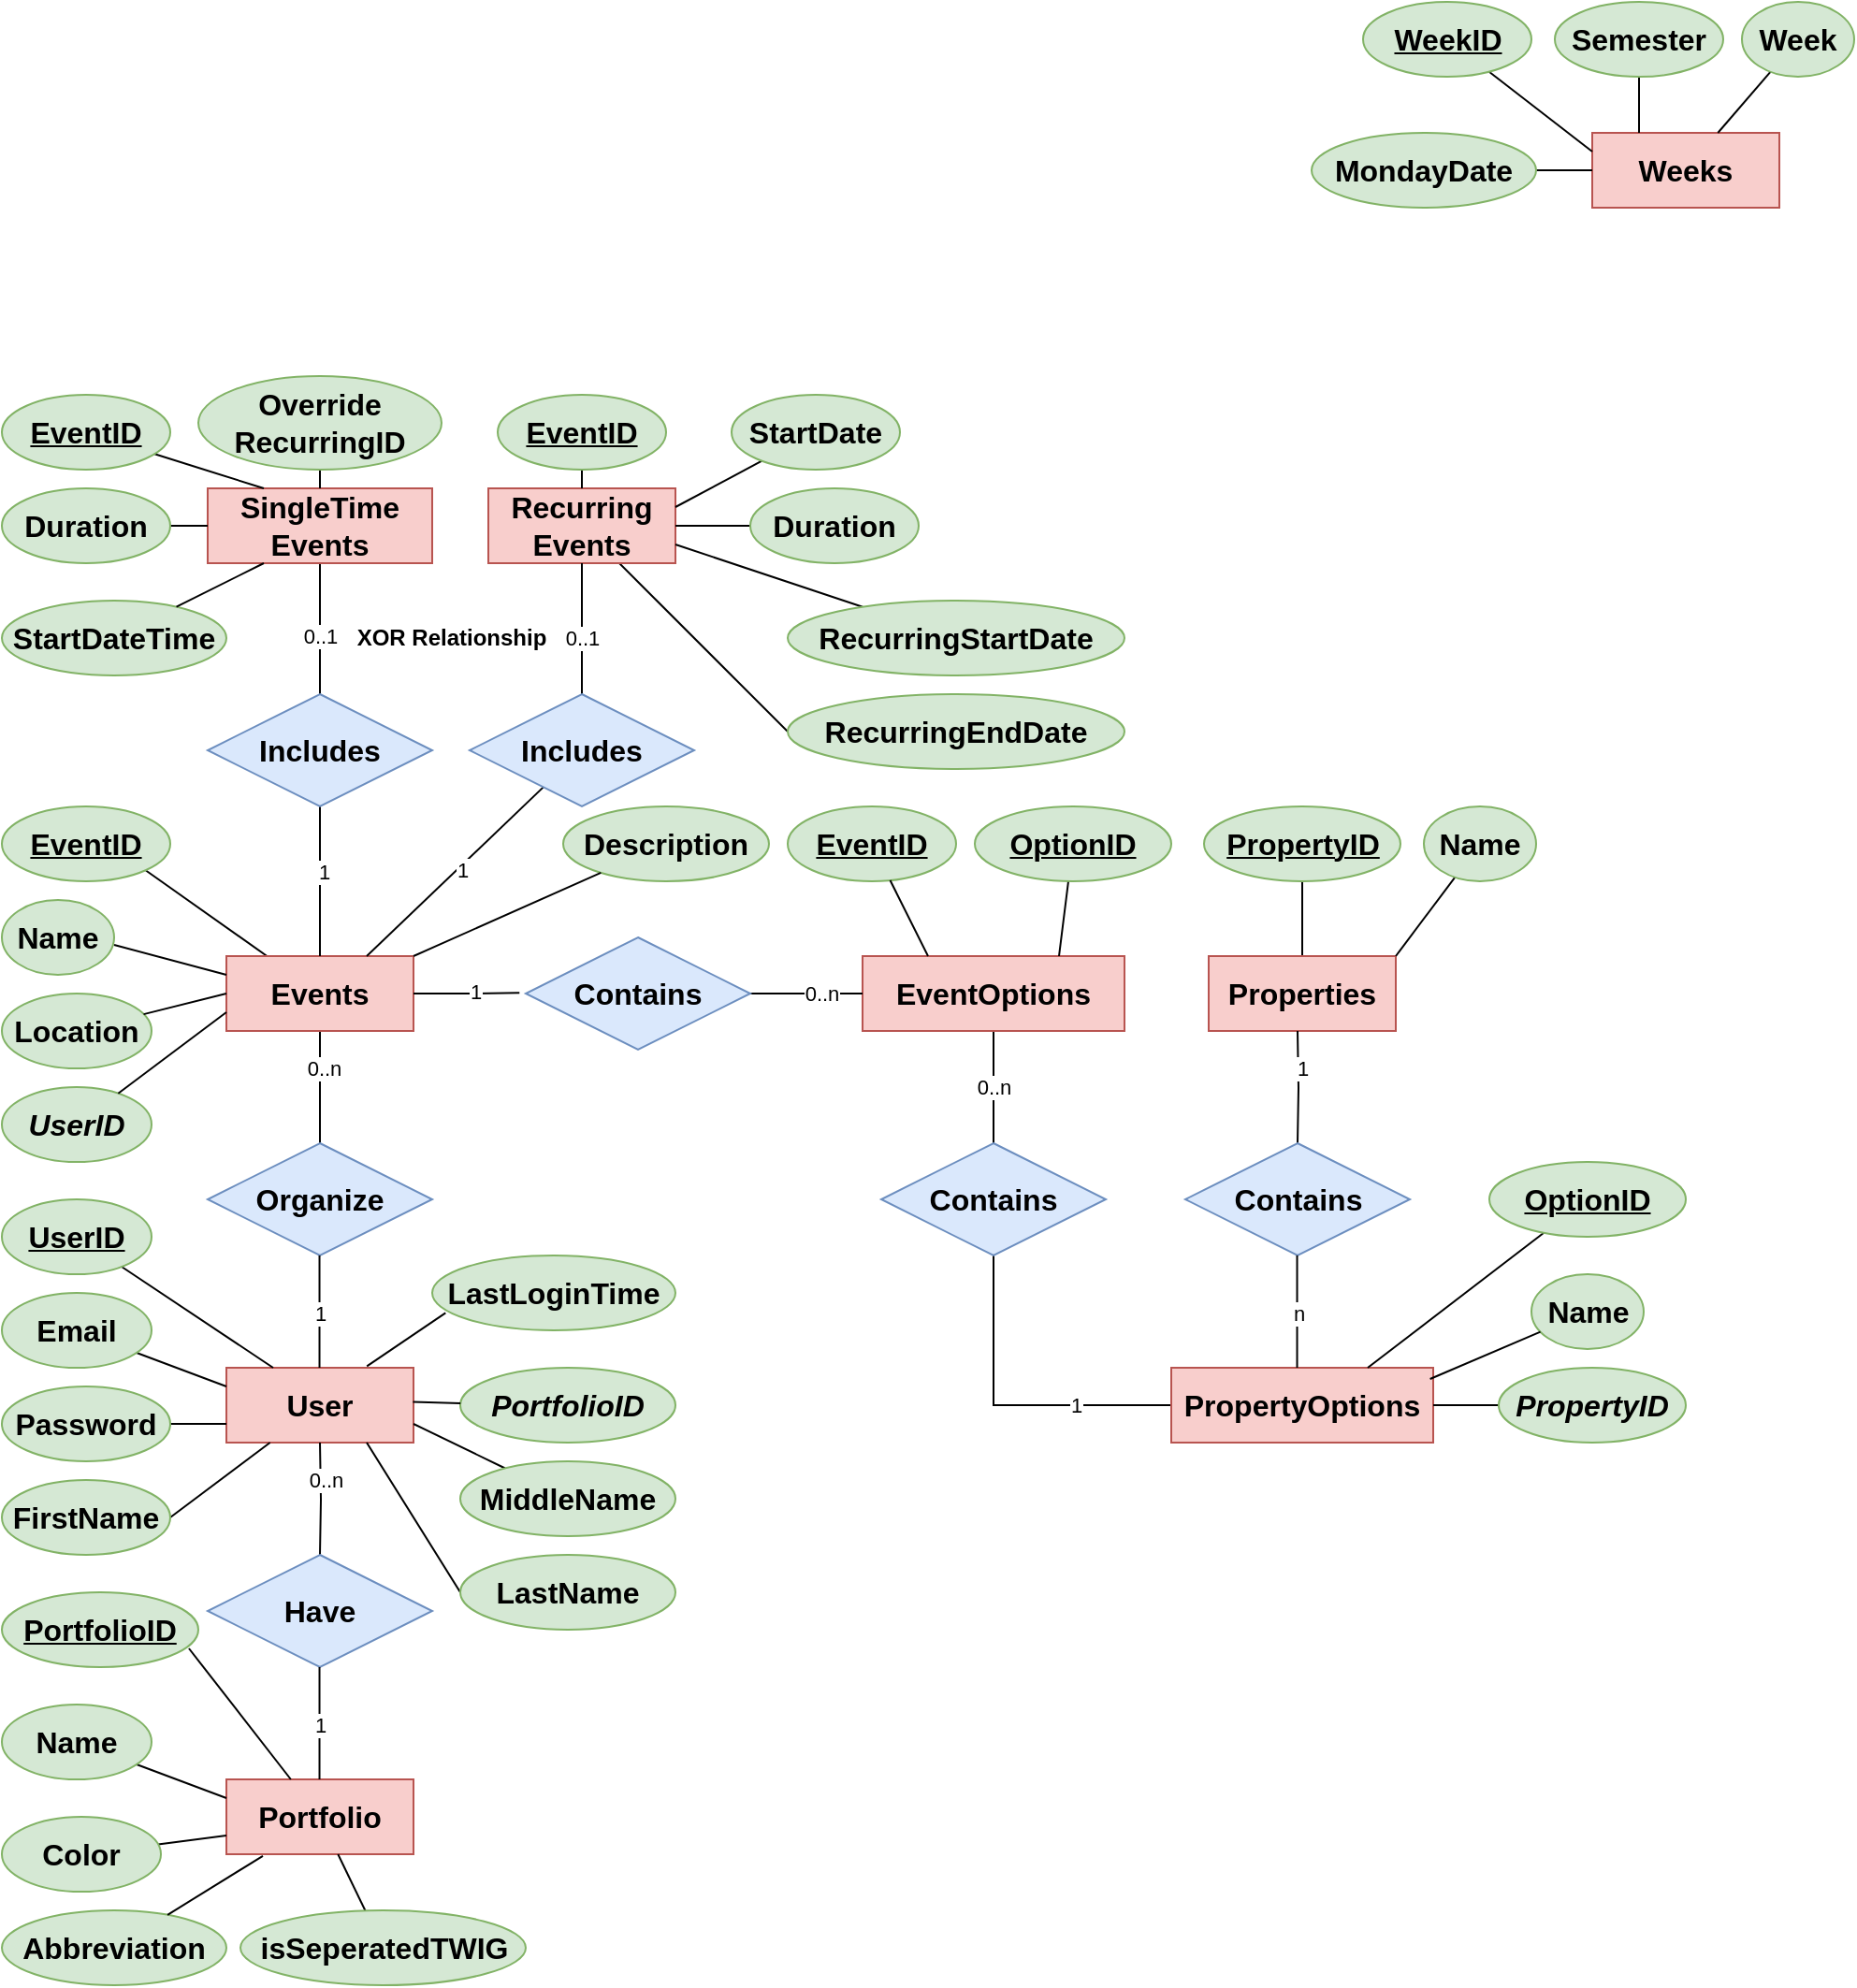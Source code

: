 <mxfile version="22.1.2" type="device">
  <diagram id="R2lEEEUBdFMjLlhIrx00" name="Page-1">
    <mxGraphModel dx="152" dy="1194" grid="1" gridSize="10" guides="1" tooltips="1" connect="1" arrows="1" fold="1" page="1" pageScale="1" pageWidth="850" pageHeight="1100" math="0" shadow="0" extFonts="Permanent Marker^https://fonts.googleapis.com/css?family=Permanent+Marker">
      <root>
        <mxCell id="0" />
        <mxCell id="1" parent="0" />
        <mxCell id="8zY7TGZ-dhfSYkGF-3i7-8" style="rounded=0;orthogonalLoop=1;jettySize=auto;html=1;entryX=1;entryY=1;entryDx=0;entryDy=0;strokeWidth=1;endArrow=none;endFill=0;spacing=1;" parent="1" source="8zY7TGZ-dhfSYkGF-3i7-1" target="8zY7TGZ-dhfSYkGF-3i7-2" edge="1">
          <mxGeometry relative="1" as="geometry" />
        </mxCell>
        <mxCell id="8zY7TGZ-dhfSYkGF-3i7-16" style="edgeStyle=orthogonalEdgeStyle;rounded=0;orthogonalLoop=1;jettySize=auto;html=1;entryX=0.5;entryY=0;entryDx=0;entryDy=0;endArrow=none;endFill=0;" parent="1" source="8zY7TGZ-dhfSYkGF-3i7-1" target="8zY7TGZ-dhfSYkGF-3i7-15" edge="1">
          <mxGeometry relative="1" as="geometry" />
        </mxCell>
        <mxCell id="8zY7TGZ-dhfSYkGF-3i7-21" value="0..n" style="edgeLabel;html=1;align=center;verticalAlign=middle;resizable=0;points=[];" parent="8zY7TGZ-dhfSYkGF-3i7-16" vertex="1" connectable="0">
          <mxGeometry x="-0.35" y="2" relative="1" as="geometry">
            <mxPoint as="offset" />
          </mxGeometry>
        </mxCell>
        <mxCell id="8zY7TGZ-dhfSYkGF-3i7-1" value="&lt;font style=&quot;font-size: 16px;&quot;&gt;&lt;b&gt;Events&lt;br&gt;&lt;/b&gt;&lt;/font&gt;" style="whiteSpace=wrap;html=1;align=center;fillColor=#f8cecc;strokeColor=#b85450;" parent="1" vertex="1">
          <mxGeometry x="120" y="80" width="100" height="40" as="geometry" />
        </mxCell>
        <mxCell id="8zY7TGZ-dhfSYkGF-3i7-2" value="&lt;font style=&quot;font-size: 16px;&quot;&gt;&lt;b&gt;EventID&lt;/b&gt;&lt;/font&gt;" style="ellipse;whiteSpace=wrap;html=1;align=center;fontStyle=4;fillColor=#d5e8d4;strokeColor=#82b366;" parent="1" vertex="1">
          <mxGeometry width="90" height="40" as="geometry" />
        </mxCell>
        <mxCell id="8zY7TGZ-dhfSYkGF-3i7-3" value="&lt;font style=&quot;font-size: 16px;&quot;&gt;&lt;b&gt;Name&lt;/b&gt;&lt;/font&gt;" style="ellipse;whiteSpace=wrap;html=1;align=center;fillColor=#d5e8d4;strokeColor=#82b366;" parent="1" vertex="1">
          <mxGeometry y="50" width="60" height="40" as="geometry" />
        </mxCell>
        <mxCell id="8zY7TGZ-dhfSYkGF-3i7-4" value="&lt;font style=&quot;font-size: 16px;&quot;&gt;&lt;b&gt;Location&lt;/b&gt;&lt;/font&gt;" style="ellipse;whiteSpace=wrap;html=1;align=center;fillColor=#d5e8d4;strokeColor=#82b366;" parent="1" vertex="1">
          <mxGeometry y="100" width="80" height="40" as="geometry" />
        </mxCell>
        <mxCell id="8zY7TGZ-dhfSYkGF-3i7-7" value="&lt;font style=&quot;font-size: 16px;&quot;&gt;&lt;b&gt;&lt;i&gt;UserID&lt;br&gt;&lt;/i&gt;&lt;/b&gt;&lt;/font&gt;" style="ellipse;whiteSpace=wrap;html=1;align=center;fillColor=#d5e8d4;strokeColor=#82b366;" parent="1" vertex="1">
          <mxGeometry y="150" width="80" height="40" as="geometry" />
        </mxCell>
        <mxCell id="8zY7TGZ-dhfSYkGF-3i7-9" style="rounded=0;orthogonalLoop=1;jettySize=auto;html=1;entryX=1;entryY=1;entryDx=0;entryDy=0;strokeWidth=1;endArrow=none;endFill=0;exitX=0;exitY=0.25;exitDx=0;exitDy=0;spacing=1;" parent="1" source="8zY7TGZ-dhfSYkGF-3i7-1" edge="1">
          <mxGeometry relative="1" as="geometry">
            <mxPoint x="125" y="120" as="sourcePoint" />
            <mxPoint x="60" y="74" as="targetPoint" />
          </mxGeometry>
        </mxCell>
        <mxCell id="8zY7TGZ-dhfSYkGF-3i7-10" style="rounded=0;orthogonalLoop=1;jettySize=auto;html=1;strokeWidth=1;endArrow=none;endFill=0;exitX=0;exitY=0.5;exitDx=0;exitDy=0;spacing=1;" parent="1" source="8zY7TGZ-dhfSYkGF-3i7-1" target="8zY7TGZ-dhfSYkGF-3i7-4" edge="1">
          <mxGeometry relative="1" as="geometry">
            <mxPoint x="130" y="100" as="sourcePoint" />
            <mxPoint x="70" y="84" as="targetPoint" />
          </mxGeometry>
        </mxCell>
        <mxCell id="8zY7TGZ-dhfSYkGF-3i7-11" style="rounded=0;orthogonalLoop=1;jettySize=auto;html=1;strokeWidth=1;endArrow=none;endFill=0;exitX=0;exitY=0.75;exitDx=0;exitDy=0;spacing=1;" parent="1" source="8zY7TGZ-dhfSYkGF-3i7-1" target="8zY7TGZ-dhfSYkGF-3i7-7" edge="1">
          <mxGeometry relative="1" as="geometry">
            <mxPoint x="140" y="110" as="sourcePoint" />
            <mxPoint x="80" y="94" as="targetPoint" />
          </mxGeometry>
        </mxCell>
        <mxCell id="8zY7TGZ-dhfSYkGF-3i7-14" value="&lt;font style=&quot;font-size: 16px;&quot;&gt;&lt;b&gt;User&lt;br&gt;&lt;/b&gt;&lt;/font&gt;" style="whiteSpace=wrap;html=1;align=center;fillColor=#f8cecc;strokeColor=#b85450;" parent="1" vertex="1">
          <mxGeometry x="120" y="300" width="100" height="40" as="geometry" />
        </mxCell>
        <mxCell id="8zY7TGZ-dhfSYkGF-3i7-15" value="&lt;b&gt;Organize&lt;/b&gt;" style="shape=rhombus;perimeter=rhombusPerimeter;whiteSpace=wrap;html=1;align=center;fillColor=#dae8fc;strokeColor=#6c8ebf;fontSize=16;" parent="1" vertex="1">
          <mxGeometry x="110" y="180" width="120" height="60" as="geometry" />
        </mxCell>
        <mxCell id="8zY7TGZ-dhfSYkGF-3i7-17" style="edgeStyle=orthogonalEdgeStyle;rounded=0;orthogonalLoop=1;jettySize=auto;html=1;entryX=0.5;entryY=0;entryDx=0;entryDy=0;endArrow=none;endFill=0;" parent="1" edge="1">
          <mxGeometry relative="1" as="geometry">
            <mxPoint x="169.76" y="240" as="sourcePoint" />
            <mxPoint x="169.76" y="300" as="targetPoint" />
          </mxGeometry>
        </mxCell>
        <mxCell id="8zY7TGZ-dhfSYkGF-3i7-22" value="1" style="edgeLabel;html=1;align=center;verticalAlign=middle;resizable=0;points=[];" parent="8zY7TGZ-dhfSYkGF-3i7-17" vertex="1" connectable="0">
          <mxGeometry x="0.011" relative="1" as="geometry">
            <mxPoint as="offset" />
          </mxGeometry>
        </mxCell>
        <mxCell id="8zY7TGZ-dhfSYkGF-3i7-23" style="rounded=0;orthogonalLoop=1;jettySize=auto;html=1;entryX=0.25;entryY=0;entryDx=0;entryDy=0;endArrow=none;endFill=0;" parent="1" source="8zY7TGZ-dhfSYkGF-3i7-18" target="8zY7TGZ-dhfSYkGF-3i7-14" edge="1">
          <mxGeometry relative="1" as="geometry" />
        </mxCell>
        <mxCell id="8zY7TGZ-dhfSYkGF-3i7-18" value="&lt;font style=&quot;font-size: 16px;&quot;&gt;&lt;b&gt;UserID&lt;/b&gt;&lt;/font&gt;" style="ellipse;whiteSpace=wrap;html=1;align=center;fontStyle=4;fillColor=#d5e8d4;strokeColor=#82b366;" parent="1" vertex="1">
          <mxGeometry y="210" width="80" height="40" as="geometry" />
        </mxCell>
        <mxCell id="8zY7TGZ-dhfSYkGF-3i7-24" style="rounded=0;orthogonalLoop=1;jettySize=auto;html=1;exitX=1;exitY=0.5;exitDx=0;exitDy=0;endArrow=none;endFill=0;" parent="1" source="8zY7TGZ-dhfSYkGF-3i7-19" target="8zY7TGZ-dhfSYkGF-3i7-14" edge="1">
          <mxGeometry relative="1" as="geometry" />
        </mxCell>
        <mxCell id="8zY7TGZ-dhfSYkGF-3i7-19" value="&lt;font style=&quot;font-size: 16px;&quot;&gt;&lt;b&gt;FirstName&lt;/b&gt;&lt;/font&gt;" style="ellipse;whiteSpace=wrap;html=1;align=center;fillColor=#d5e8d4;strokeColor=#82b366;" parent="1" vertex="1">
          <mxGeometry y="360" width="90" height="40" as="geometry" />
        </mxCell>
        <mxCell id="8zY7TGZ-dhfSYkGF-3i7-25" style="rounded=0;orthogonalLoop=1;jettySize=auto;html=1;entryX=0;entryY=0.25;entryDx=0;entryDy=0;endArrow=none;endFill=0;" parent="1" source="8zY7TGZ-dhfSYkGF-3i7-20" target="8zY7TGZ-dhfSYkGF-3i7-14" edge="1">
          <mxGeometry relative="1" as="geometry" />
        </mxCell>
        <mxCell id="8zY7TGZ-dhfSYkGF-3i7-20" value="&lt;font style=&quot;font-size: 16px;&quot;&gt;&lt;b&gt;Email&lt;/b&gt;&lt;/font&gt;" style="ellipse;whiteSpace=wrap;html=1;align=center;fillColor=#d5e8d4;strokeColor=#82b366;" parent="1" vertex="1">
          <mxGeometry y="260" width="80" height="40" as="geometry" />
        </mxCell>
        <mxCell id="8zY7TGZ-dhfSYkGF-3i7-39" style="edgeStyle=orthogonalEdgeStyle;rounded=0;orthogonalLoop=1;jettySize=auto;html=1;entryX=0.5;entryY=1;entryDx=0;entryDy=0;endArrow=none;endFill=0;" parent="1" source="8zY7TGZ-dhfSYkGF-3i7-26" target="8zY7TGZ-dhfSYkGF-3i7-27" edge="1">
          <mxGeometry relative="1" as="geometry" />
        </mxCell>
        <mxCell id="8zY7TGZ-dhfSYkGF-3i7-26" value="&lt;font style=&quot;&quot;&gt;&lt;b&gt;&lt;font style=&quot;font-size: 16px;&quot;&gt;Properties&lt;/font&gt;&lt;/b&gt;&lt;br&gt;&lt;/font&gt;" style="whiteSpace=wrap;html=1;align=center;fillColor=#f8cecc;strokeColor=#b85450;" parent="1" vertex="1">
          <mxGeometry x="645" y="80" width="100" height="40" as="geometry" />
        </mxCell>
        <mxCell id="8zY7TGZ-dhfSYkGF-3i7-27" value="&lt;font style=&quot;font-size: 16px;&quot;&gt;&lt;b&gt;PropertyID&lt;/b&gt;&lt;/font&gt;" style="ellipse;whiteSpace=wrap;html=1;align=center;fontStyle=4;fillColor=#d5e8d4;strokeColor=#82b366;" parent="1" vertex="1">
          <mxGeometry x="642.5" width="105" height="40" as="geometry" />
        </mxCell>
        <mxCell id="8zY7TGZ-dhfSYkGF-3i7-41" style="rounded=0;orthogonalLoop=1;jettySize=auto;html=1;entryX=1;entryY=0;entryDx=0;entryDy=0;endArrow=none;endFill=0;" parent="1" source="8zY7TGZ-dhfSYkGF-3i7-28" target="8zY7TGZ-dhfSYkGF-3i7-26" edge="1">
          <mxGeometry relative="1" as="geometry" />
        </mxCell>
        <mxCell id="8zY7TGZ-dhfSYkGF-3i7-28" value="&lt;font style=&quot;font-size: 16px;&quot;&gt;&lt;b&gt;Name&lt;/b&gt;&lt;/font&gt;" style="ellipse;whiteSpace=wrap;html=1;align=center;fillColor=#d5e8d4;strokeColor=#82b366;" parent="1" vertex="1">
          <mxGeometry x="760" width="60" height="40" as="geometry" />
        </mxCell>
        <mxCell id="8zY7TGZ-dhfSYkGF-3i7-94" style="edgeStyle=orthogonalEdgeStyle;rounded=0;orthogonalLoop=1;jettySize=auto;html=1;endArrow=none;endFill=0;" parent="1" source="8zY7TGZ-dhfSYkGF-3i7-29" target="8zY7TGZ-dhfSYkGF-3i7-92" edge="1">
          <mxGeometry relative="1" as="geometry" />
        </mxCell>
        <mxCell id="8zY7TGZ-dhfSYkGF-3i7-95" value="1" style="edgeLabel;html=1;align=center;verticalAlign=middle;resizable=0;points=[];" parent="8zY7TGZ-dhfSYkGF-3i7-94" vertex="1" connectable="0">
          <mxGeometry x="-0.413" relative="1" as="geometry">
            <mxPoint as="offset" />
          </mxGeometry>
        </mxCell>
        <mxCell id="8zY7TGZ-dhfSYkGF-3i7-29" value="&lt;font style=&quot;&quot;&gt;&lt;b&gt;&lt;font style=&quot;font-size: 16px;&quot;&gt;PropertyOptions&lt;/font&gt;&lt;/b&gt;&lt;br&gt;&lt;/font&gt;" style="whiteSpace=wrap;html=1;align=center;fillColor=#f8cecc;strokeColor=#b85450;" parent="1" vertex="1">
          <mxGeometry x="625" y="300" width="140" height="40" as="geometry" />
        </mxCell>
        <mxCell id="8zY7TGZ-dhfSYkGF-3i7-42" style="rounded=0;orthogonalLoop=1;jettySize=auto;html=1;entryX=0.75;entryY=0;entryDx=0;entryDy=0;endArrow=none;endFill=0;" parent="1" source="8zY7TGZ-dhfSYkGF-3i7-30" target="8zY7TGZ-dhfSYkGF-3i7-29" edge="1">
          <mxGeometry relative="1" as="geometry" />
        </mxCell>
        <mxCell id="8zY7TGZ-dhfSYkGF-3i7-30" value="&lt;font style=&quot;font-size: 16px;&quot;&gt;&lt;b&gt;OptionID&lt;/b&gt;&lt;/font&gt;" style="ellipse;whiteSpace=wrap;html=1;align=center;fontStyle=4;fillColor=#d5e8d4;strokeColor=#82b366;" parent="1" vertex="1">
          <mxGeometry x="795" y="190" width="105" height="40" as="geometry" />
        </mxCell>
        <mxCell id="8zY7TGZ-dhfSYkGF-3i7-31" value="&lt;font style=&quot;font-size: 16px;&quot;&gt;&lt;b&gt;Name&lt;/b&gt;&lt;/font&gt;" style="ellipse;whiteSpace=wrap;html=1;align=center;fillColor=#d5e8d4;strokeColor=#82b366;" parent="1" vertex="1">
          <mxGeometry x="817.5" y="250" width="60" height="40" as="geometry" />
        </mxCell>
        <mxCell id="8zY7TGZ-dhfSYkGF-3i7-44" style="edgeStyle=orthogonalEdgeStyle;rounded=0;orthogonalLoop=1;jettySize=auto;html=1;endArrow=none;endFill=0;" parent="1" source="8zY7TGZ-dhfSYkGF-3i7-32" target="8zY7TGZ-dhfSYkGF-3i7-29" edge="1">
          <mxGeometry relative="1" as="geometry" />
        </mxCell>
        <mxCell id="8zY7TGZ-dhfSYkGF-3i7-32" value="&lt;font style=&quot;font-size: 16px;&quot;&gt;&lt;b&gt;&lt;i&gt;PropertyID&lt;/i&gt;&lt;/b&gt;&lt;/font&gt;" style="ellipse;whiteSpace=wrap;html=1;align=center;fillColor=#d5e8d4;strokeColor=#82b366;" parent="1" vertex="1">
          <mxGeometry x="800" y="300" width="100" height="40" as="geometry" />
        </mxCell>
        <mxCell id="8zY7TGZ-dhfSYkGF-3i7-33" style="edgeStyle=orthogonalEdgeStyle;rounded=0;orthogonalLoop=1;jettySize=auto;html=1;entryX=0.5;entryY=0;entryDx=0;entryDy=0;endArrow=none;endFill=0;" parent="1" target="8zY7TGZ-dhfSYkGF-3i7-35" edge="1">
          <mxGeometry relative="1" as="geometry">
            <mxPoint x="692.5" y="120" as="sourcePoint" />
          </mxGeometry>
        </mxCell>
        <mxCell id="8zY7TGZ-dhfSYkGF-3i7-34" value="1" style="edgeLabel;html=1;align=center;verticalAlign=middle;resizable=0;points=[];" parent="8zY7TGZ-dhfSYkGF-3i7-33" vertex="1" connectable="0">
          <mxGeometry x="-0.35" y="2" relative="1" as="geometry">
            <mxPoint as="offset" />
          </mxGeometry>
        </mxCell>
        <mxCell id="8zY7TGZ-dhfSYkGF-3i7-35" value="&lt;b&gt;Contains&lt;/b&gt;" style="shape=rhombus;perimeter=rhombusPerimeter;whiteSpace=wrap;html=1;align=center;fillColor=#dae8fc;strokeColor=#6c8ebf;fontSize=16;" parent="1" vertex="1">
          <mxGeometry x="632.5" y="180" width="120" height="60" as="geometry" />
        </mxCell>
        <mxCell id="8zY7TGZ-dhfSYkGF-3i7-36" style="edgeStyle=orthogonalEdgeStyle;rounded=0;orthogonalLoop=1;jettySize=auto;html=1;entryX=0.5;entryY=0;entryDx=0;entryDy=0;endArrow=none;endFill=0;" parent="1" edge="1">
          <mxGeometry relative="1" as="geometry">
            <mxPoint x="692.26" y="240" as="sourcePoint" />
            <mxPoint x="692.26" y="300" as="targetPoint" />
          </mxGeometry>
        </mxCell>
        <mxCell id="8zY7TGZ-dhfSYkGF-3i7-37" value="n" style="edgeLabel;html=1;align=center;verticalAlign=middle;resizable=0;points=[];" parent="8zY7TGZ-dhfSYkGF-3i7-36" vertex="1" connectable="0">
          <mxGeometry x="0.011" relative="1" as="geometry">
            <mxPoint as="offset" />
          </mxGeometry>
        </mxCell>
        <mxCell id="8zY7TGZ-dhfSYkGF-3i7-43" style="rounded=0;orthogonalLoop=1;jettySize=auto;html=1;entryX=0.988;entryY=0.15;entryDx=0;entryDy=0;entryPerimeter=0;endArrow=none;endFill=0;" parent="1" source="8zY7TGZ-dhfSYkGF-3i7-31" target="8zY7TGZ-dhfSYkGF-3i7-29" edge="1">
          <mxGeometry relative="1" as="geometry" />
        </mxCell>
        <mxCell id="8zY7TGZ-dhfSYkGF-3i7-93" value="0..n" style="edgeStyle=orthogonalEdgeStyle;rounded=0;orthogonalLoop=1;jettySize=auto;html=1;entryX=0.5;entryY=0;entryDx=0;entryDy=0;endArrow=none;endFill=0;" parent="1" source="8zY7TGZ-dhfSYkGF-3i7-45" target="8zY7TGZ-dhfSYkGF-3i7-92" edge="1">
          <mxGeometry relative="1" as="geometry" />
        </mxCell>
        <mxCell id="8zY7TGZ-dhfSYkGF-3i7-45" value="&lt;font style=&quot;&quot;&gt;&lt;b&gt;&lt;font style=&quot;font-size: 16px;&quot;&gt;EventOptions&lt;/font&gt;&lt;/b&gt;&lt;br&gt;&lt;/font&gt;" style="whiteSpace=wrap;html=1;align=center;fillColor=#f8cecc;strokeColor=#b85450;" parent="1" vertex="1">
          <mxGeometry x="460" y="80" width="140" height="40" as="geometry" />
        </mxCell>
        <mxCell id="8zY7TGZ-dhfSYkGF-3i7-51" style="rounded=0;orthogonalLoop=1;jettySize=auto;html=1;entryX=0;entryY=0.75;entryDx=0;entryDy=0;exitX=1;exitY=0.5;exitDx=0;exitDy=0;endArrow=none;endFill=0;" parent="1" source="8zY7TGZ-dhfSYkGF-3i7-47" target="8zY7TGZ-dhfSYkGF-3i7-14" edge="1">
          <mxGeometry relative="1" as="geometry" />
        </mxCell>
        <mxCell id="8zY7TGZ-dhfSYkGF-3i7-47" value="&lt;font style=&quot;font-size: 16px;&quot;&gt;&lt;b&gt;Password&lt;/b&gt;&lt;/font&gt;" style="ellipse;whiteSpace=wrap;html=1;align=center;fillColor=#d5e8d4;strokeColor=#82b366;" parent="1" vertex="1">
          <mxGeometry y="310" width="90" height="40" as="geometry" />
        </mxCell>
        <mxCell id="8zY7TGZ-dhfSYkGF-3i7-53" value="&lt;span style=&quot;font-size: 16px;&quot;&gt;&lt;b&gt;LastLoginTime&lt;/b&gt;&lt;/span&gt;" style="ellipse;whiteSpace=wrap;html=1;align=center;fillColor=#d5e8d4;strokeColor=#82b366;" parent="1" vertex="1">
          <mxGeometry x="230" y="240" width="130" height="40" as="geometry" />
        </mxCell>
        <mxCell id="8zY7TGZ-dhfSYkGF-3i7-54" style="rounded=0;orthogonalLoop=1;jettySize=auto;html=1;entryX=0.055;entryY=0.767;entryDx=0;entryDy=0;endArrow=none;endFill=0;exitX=0.751;exitY=-0.02;exitDx=0;exitDy=0;exitPerimeter=0;entryPerimeter=0;" parent="1" source="8zY7TGZ-dhfSYkGF-3i7-14" target="8zY7TGZ-dhfSYkGF-3i7-53" edge="1">
          <mxGeometry relative="1" as="geometry" />
        </mxCell>
        <mxCell id="8zY7TGZ-dhfSYkGF-3i7-55" value="&lt;font style=&quot;font-size: 16px;&quot;&gt;&lt;b&gt;&lt;i&gt;PortfolioID&lt;br&gt;&lt;/i&gt;&lt;/b&gt;&lt;/font&gt;" style="ellipse;whiteSpace=wrap;html=1;align=center;fillColor=#d5e8d4;strokeColor=#82b366;" parent="1" vertex="1">
          <mxGeometry x="245" y="300" width="115" height="40" as="geometry" />
        </mxCell>
        <mxCell id="8zY7TGZ-dhfSYkGF-3i7-56" style="rounded=0;orthogonalLoop=1;jettySize=auto;html=1;entryX=0.997;entryY=0.455;entryDx=0;entryDy=0;entryPerimeter=0;endArrow=none;endFill=0;" parent="1" source="8zY7TGZ-dhfSYkGF-3i7-55" target="8zY7TGZ-dhfSYkGF-3i7-14" edge="1">
          <mxGeometry relative="1" as="geometry" />
        </mxCell>
        <mxCell id="8zY7TGZ-dhfSYkGF-3i7-57" value="&lt;font style=&quot;font-size: 16px;&quot;&gt;&lt;b&gt;Portfolio&lt;br&gt;&lt;/b&gt;&lt;/font&gt;" style="whiteSpace=wrap;html=1;align=center;fillColor=#f8cecc;strokeColor=#b85450;" parent="1" vertex="1">
          <mxGeometry x="120" y="520" width="100" height="40" as="geometry" />
        </mxCell>
        <mxCell id="8zY7TGZ-dhfSYkGF-3i7-60" value="&lt;font style=&quot;font-size: 16px;&quot;&gt;&lt;b&gt;PortfolioID&lt;/b&gt;&lt;/font&gt;" style="ellipse;whiteSpace=wrap;html=1;align=center;fontStyle=4;fillColor=#d5e8d4;strokeColor=#82b366;" parent="1" vertex="1">
          <mxGeometry y="420" width="105" height="40" as="geometry" />
        </mxCell>
        <mxCell id="8zY7TGZ-dhfSYkGF-3i7-69" style="rounded=0;orthogonalLoop=1;jettySize=auto;html=1;entryX=0;entryY=0.25;entryDx=0;entryDy=0;endArrow=none;endFill=0;" parent="1" source="8zY7TGZ-dhfSYkGF-3i7-61" target="8zY7TGZ-dhfSYkGF-3i7-57" edge="1">
          <mxGeometry relative="1" as="geometry" />
        </mxCell>
        <mxCell id="8zY7TGZ-dhfSYkGF-3i7-61" value="&lt;font style=&quot;font-size: 16px;&quot;&gt;&lt;b&gt;Name&lt;/b&gt;&lt;/font&gt;" style="ellipse;whiteSpace=wrap;html=1;align=center;fillColor=#d5e8d4;strokeColor=#82b366;" parent="1" vertex="1">
          <mxGeometry y="480" width="80" height="40" as="geometry" />
        </mxCell>
        <mxCell id="8zY7TGZ-dhfSYkGF-3i7-70" style="rounded=0;orthogonalLoop=1;jettySize=auto;html=1;entryX=0;entryY=0.75;entryDx=0;entryDy=0;endArrow=none;endFill=0;" parent="1" source="8zY7TGZ-dhfSYkGF-3i7-62" target="8zY7TGZ-dhfSYkGF-3i7-57" edge="1">
          <mxGeometry relative="1" as="geometry" />
        </mxCell>
        <mxCell id="8zY7TGZ-dhfSYkGF-3i7-62" value="&lt;font style=&quot;font-size: 16px;&quot;&gt;&lt;b&gt;Color&lt;/b&gt;&lt;/font&gt;" style="ellipse;whiteSpace=wrap;html=1;align=center;fillColor=#d5e8d4;strokeColor=#82b366;" parent="1" vertex="1">
          <mxGeometry y="540" width="85" height="40" as="geometry" />
        </mxCell>
        <mxCell id="8zY7TGZ-dhfSYkGF-3i7-63" style="edgeStyle=orthogonalEdgeStyle;rounded=0;orthogonalLoop=1;jettySize=auto;html=1;entryX=0.5;entryY=0;entryDx=0;entryDy=0;endArrow=none;endFill=0;" parent="1" target="8zY7TGZ-dhfSYkGF-3i7-65" edge="1">
          <mxGeometry relative="1" as="geometry">
            <mxPoint x="170" y="340" as="sourcePoint" />
          </mxGeometry>
        </mxCell>
        <mxCell id="8zY7TGZ-dhfSYkGF-3i7-64" value="0..n" style="edgeLabel;html=1;align=center;verticalAlign=middle;resizable=0;points=[];" parent="8zY7TGZ-dhfSYkGF-3i7-63" vertex="1" connectable="0">
          <mxGeometry x="-0.35" y="2" relative="1" as="geometry">
            <mxPoint as="offset" />
          </mxGeometry>
        </mxCell>
        <mxCell id="8zY7TGZ-dhfSYkGF-3i7-65" value="&lt;b&gt;Have&lt;/b&gt;" style="shape=rhombus;perimeter=rhombusPerimeter;whiteSpace=wrap;html=1;align=center;fillColor=#dae8fc;strokeColor=#6c8ebf;fontSize=16;" parent="1" vertex="1">
          <mxGeometry x="110" y="400" width="120" height="60" as="geometry" />
        </mxCell>
        <mxCell id="8zY7TGZ-dhfSYkGF-3i7-66" style="edgeStyle=orthogonalEdgeStyle;rounded=0;orthogonalLoop=1;jettySize=auto;html=1;entryX=0.5;entryY=0;entryDx=0;entryDy=0;endArrow=none;endFill=0;" parent="1" edge="1">
          <mxGeometry relative="1" as="geometry">
            <mxPoint x="169.76" y="460" as="sourcePoint" />
            <mxPoint x="169.76" y="520" as="targetPoint" />
          </mxGeometry>
        </mxCell>
        <mxCell id="8zY7TGZ-dhfSYkGF-3i7-67" value="1" style="edgeLabel;html=1;align=center;verticalAlign=middle;resizable=0;points=[];" parent="8zY7TGZ-dhfSYkGF-3i7-66" vertex="1" connectable="0">
          <mxGeometry x="0.011" relative="1" as="geometry">
            <mxPoint as="offset" />
          </mxGeometry>
        </mxCell>
        <mxCell id="8zY7TGZ-dhfSYkGF-3i7-68" style="rounded=0;orthogonalLoop=1;jettySize=auto;html=1;entryX=0.952;entryY=0.75;entryDx=0;entryDy=0;entryPerimeter=0;endArrow=none;endFill=0;" parent="1" source="8zY7TGZ-dhfSYkGF-3i7-57" target="8zY7TGZ-dhfSYkGF-3i7-60" edge="1">
          <mxGeometry relative="1" as="geometry" />
        </mxCell>
        <mxCell id="8zY7TGZ-dhfSYkGF-3i7-80" value="&lt;font style=&quot;font-size: 16px;&quot;&gt;&lt;b&gt;Description&lt;/b&gt;&lt;/font&gt;" style="ellipse;whiteSpace=wrap;html=1;align=center;fillColor=#d5e8d4;strokeColor=#82b366;" parent="1" vertex="1">
          <mxGeometry x="300" width="110" height="40" as="geometry" />
        </mxCell>
        <mxCell id="8zY7TGZ-dhfSYkGF-3i7-81" style="rounded=0;orthogonalLoop=1;jettySize=auto;html=1;entryX=1;entryY=0;entryDx=0;entryDy=0;endArrow=none;endFill=0;" parent="1" source="8zY7TGZ-dhfSYkGF-3i7-80" target="8zY7TGZ-dhfSYkGF-3i7-1" edge="1">
          <mxGeometry relative="1" as="geometry" />
        </mxCell>
        <mxCell id="8zY7TGZ-dhfSYkGF-3i7-85" style="edgeStyle=orthogonalEdgeStyle;rounded=0;orthogonalLoop=1;jettySize=auto;html=1;exitX=1;exitY=0.5;exitDx=0;exitDy=0;entryX=0;entryY=0.5;entryDx=0;entryDy=0;endArrow=none;endFill=0;" parent="1" source="8zY7TGZ-dhfSYkGF-3i7-82" target="8zY7TGZ-dhfSYkGF-3i7-45" edge="1">
          <mxGeometry relative="1" as="geometry" />
        </mxCell>
        <mxCell id="8zY7TGZ-dhfSYkGF-3i7-86" value="0..n" style="edgeLabel;html=1;align=center;verticalAlign=middle;resizable=0;points=[];" parent="8zY7TGZ-dhfSYkGF-3i7-85" vertex="1" connectable="0">
          <mxGeometry x="0.246" relative="1" as="geometry">
            <mxPoint as="offset" />
          </mxGeometry>
        </mxCell>
        <mxCell id="8zY7TGZ-dhfSYkGF-3i7-82" value="&lt;b&gt;Contains&lt;/b&gt;" style="shape=rhombus;perimeter=rhombusPerimeter;whiteSpace=wrap;html=1;align=center;fillColor=#dae8fc;strokeColor=#6c8ebf;fontSize=16;" parent="1" vertex="1">
          <mxGeometry x="280" y="70" width="120" height="60" as="geometry" />
        </mxCell>
        <mxCell id="8zY7TGZ-dhfSYkGF-3i7-83" style="edgeStyle=orthogonalEdgeStyle;rounded=0;orthogonalLoop=1;jettySize=auto;html=1;entryX=-0.028;entryY=0.494;entryDx=0;entryDy=0;entryPerimeter=0;endArrow=none;endFill=0;" parent="1" source="8zY7TGZ-dhfSYkGF-3i7-1" target="8zY7TGZ-dhfSYkGF-3i7-82" edge="1">
          <mxGeometry relative="1" as="geometry" />
        </mxCell>
        <mxCell id="8zY7TGZ-dhfSYkGF-3i7-84" value="1" style="edgeLabel;html=1;align=center;verticalAlign=middle;resizable=0;points=[];" parent="8zY7TGZ-dhfSYkGF-3i7-83" vertex="1" connectable="0">
          <mxGeometry x="0.159" y="1" relative="1" as="geometry">
            <mxPoint as="offset" />
          </mxGeometry>
        </mxCell>
        <mxCell id="8zY7TGZ-dhfSYkGF-3i7-87" value="&lt;font style=&quot;font-size: 16px;&quot;&gt;&lt;b&gt;EventID&lt;/b&gt;&lt;/font&gt;" style="ellipse;whiteSpace=wrap;html=1;align=center;fontStyle=4;fillColor=#d5e8d4;strokeColor=#82b366;" parent="1" vertex="1">
          <mxGeometry x="420" width="90" height="40" as="geometry" />
        </mxCell>
        <mxCell id="8zY7TGZ-dhfSYkGF-3i7-88" style="rounded=0;orthogonalLoop=1;jettySize=auto;html=1;entryX=0.25;entryY=0;entryDx=0;entryDy=0;endArrow=none;endFill=0;" parent="1" source="8zY7TGZ-dhfSYkGF-3i7-87" target="8zY7TGZ-dhfSYkGF-3i7-45" edge="1">
          <mxGeometry relative="1" as="geometry" />
        </mxCell>
        <mxCell id="8zY7TGZ-dhfSYkGF-3i7-90" style="rounded=0;orthogonalLoop=1;jettySize=auto;html=1;entryX=0.75;entryY=0;entryDx=0;entryDy=0;endArrow=none;endFill=0;" parent="1" source="8zY7TGZ-dhfSYkGF-3i7-89" target="8zY7TGZ-dhfSYkGF-3i7-45" edge="1">
          <mxGeometry relative="1" as="geometry" />
        </mxCell>
        <mxCell id="8zY7TGZ-dhfSYkGF-3i7-89" value="&lt;font style=&quot;font-size: 16px;&quot;&gt;&lt;b&gt;OptionID&lt;/b&gt;&lt;/font&gt;" style="ellipse;whiteSpace=wrap;html=1;align=center;fontStyle=4;fillColor=#d5e8d4;strokeColor=#82b366;" parent="1" vertex="1">
          <mxGeometry x="520" width="105" height="40" as="geometry" />
        </mxCell>
        <mxCell id="8zY7TGZ-dhfSYkGF-3i7-92" value="&lt;b&gt;Contains&lt;/b&gt;" style="shape=rhombus;perimeter=rhombusPerimeter;whiteSpace=wrap;html=1;align=center;fillColor=#dae8fc;strokeColor=#6c8ebf;fontSize=16;" parent="1" vertex="1">
          <mxGeometry x="470" y="180" width="120" height="60" as="geometry" />
        </mxCell>
        <mxCell id="D-XevYG32afpC-dn1BW8-1" value="&lt;b&gt;&lt;font style=&quot;font-size: 16px;&quot;&gt;Abbreviation&lt;/font&gt;&lt;/b&gt;" style="ellipse;whiteSpace=wrap;html=1;align=center;fillColor=#d5e8d4;strokeColor=#82b366;" vertex="1" parent="1">
          <mxGeometry y="590" width="120" height="40" as="geometry" />
        </mxCell>
        <mxCell id="D-XevYG32afpC-dn1BW8-2" style="rounded=0;orthogonalLoop=1;jettySize=auto;html=1;entryX=0.195;entryY=1.023;entryDx=0;entryDy=0;entryPerimeter=0;endArrow=none;endFill=0;" edge="1" parent="1" source="D-XevYG32afpC-dn1BW8-1" target="8zY7TGZ-dhfSYkGF-3i7-57">
          <mxGeometry relative="1" as="geometry" />
        </mxCell>
        <mxCell id="D-XevYG32afpC-dn1BW8-4" style="rounded=0;orthogonalLoop=1;jettySize=auto;html=1;endArrow=none;endFill=0;" edge="1" parent="1" source="D-XevYG32afpC-dn1BW8-3" target="8zY7TGZ-dhfSYkGF-3i7-57">
          <mxGeometry relative="1" as="geometry" />
        </mxCell>
        <mxCell id="D-XevYG32afpC-dn1BW8-3" value="&lt;span style=&quot;font-size: 16px;&quot;&gt;&lt;b&gt;isSeperatedTWIG&lt;/b&gt;&lt;/span&gt;" style="ellipse;whiteSpace=wrap;html=1;align=center;fillColor=#d5e8d4;strokeColor=#82b366;" vertex="1" parent="1">
          <mxGeometry x="127.5" y="590" width="152.5" height="40" as="geometry" />
        </mxCell>
        <mxCell id="D-XevYG32afpC-dn1BW8-10" style="edgeStyle=orthogonalEdgeStyle;rounded=0;orthogonalLoop=1;jettySize=auto;html=1;entryX=0.5;entryY=0;entryDx=0;entryDy=0;endArrow=none;endFill=0;" edge="1" parent="1" source="D-XevYG32afpC-dn1BW8-5" target="D-XevYG32afpC-dn1BW8-9">
          <mxGeometry relative="1" as="geometry" />
        </mxCell>
        <mxCell id="D-XevYG32afpC-dn1BW8-33" value="0..1" style="edgeLabel;html=1;align=center;verticalAlign=middle;resizable=0;points=[];" vertex="1" connectable="0" parent="D-XevYG32afpC-dn1BW8-10">
          <mxGeometry x="0.114" relative="1" as="geometry">
            <mxPoint as="offset" />
          </mxGeometry>
        </mxCell>
        <mxCell id="D-XevYG32afpC-dn1BW8-5" value="&lt;font style=&quot;font-size: 16px;&quot;&gt;&lt;b&gt;SingleTime&lt;br&gt;Events&lt;br&gt;&lt;/b&gt;&lt;/font&gt;" style="whiteSpace=wrap;html=1;align=center;fillColor=#f8cecc;strokeColor=#b85450;" vertex="1" parent="1">
          <mxGeometry x="110" y="-170" width="120" height="40" as="geometry" />
        </mxCell>
        <mxCell id="D-XevYG32afpC-dn1BW8-14" style="rounded=0;orthogonalLoop=1;jettySize=auto;html=1;entryX=0.25;entryY=0;entryDx=0;entryDy=0;endArrow=none;endFill=0;" edge="1" parent="1" source="D-XevYG32afpC-dn1BW8-6" target="D-XevYG32afpC-dn1BW8-5">
          <mxGeometry relative="1" as="geometry" />
        </mxCell>
        <mxCell id="D-XevYG32afpC-dn1BW8-6" value="&lt;font style=&quot;font-size: 16px;&quot;&gt;&lt;b&gt;EventID&lt;/b&gt;&lt;/font&gt;" style="ellipse;whiteSpace=wrap;html=1;align=center;fontStyle=4;fillColor=#d5e8d4;strokeColor=#82b366;" vertex="1" parent="1">
          <mxGeometry y="-220" width="90" height="40" as="geometry" />
        </mxCell>
        <mxCell id="D-XevYG32afpC-dn1BW8-7" value="&lt;font style=&quot;font-size: 16px;&quot;&gt;&lt;b&gt;StartDateTime&lt;/b&gt;&lt;/font&gt;" style="ellipse;whiteSpace=wrap;html=1;align=center;fillColor=#d5e8d4;strokeColor=#82b366;" vertex="1" parent="1">
          <mxGeometry y="-110" width="120" height="40" as="geometry" />
        </mxCell>
        <mxCell id="D-XevYG32afpC-dn1BW8-13" style="rounded=0;orthogonalLoop=1;jettySize=auto;html=1;entryX=0;entryY=0.5;entryDx=0;entryDy=0;endArrow=none;endFill=0;" edge="1" parent="1" source="D-XevYG32afpC-dn1BW8-8" target="D-XevYG32afpC-dn1BW8-5">
          <mxGeometry relative="1" as="geometry" />
        </mxCell>
        <mxCell id="D-XevYG32afpC-dn1BW8-8" value="&lt;font style=&quot;font-size: 16px;&quot;&gt;&lt;b&gt;Duration&lt;/b&gt;&lt;/font&gt;" style="ellipse;whiteSpace=wrap;html=1;align=center;fillColor=#d5e8d4;strokeColor=#82b366;" vertex="1" parent="1">
          <mxGeometry y="-170" width="90" height="40" as="geometry" />
        </mxCell>
        <mxCell id="D-XevYG32afpC-dn1BW8-11" style="edgeStyle=orthogonalEdgeStyle;rounded=0;orthogonalLoop=1;jettySize=auto;html=1;entryX=0.5;entryY=0;entryDx=0;entryDy=0;endArrow=none;endFill=0;" edge="1" parent="1" source="D-XevYG32afpC-dn1BW8-9" target="8zY7TGZ-dhfSYkGF-3i7-1">
          <mxGeometry relative="1" as="geometry" />
        </mxCell>
        <mxCell id="D-XevYG32afpC-dn1BW8-32" value="1" style="edgeLabel;html=1;align=center;verticalAlign=middle;resizable=0;points=[];" vertex="1" connectable="0" parent="D-XevYG32afpC-dn1BW8-11">
          <mxGeometry x="-0.132" y="2" relative="1" as="geometry">
            <mxPoint as="offset" />
          </mxGeometry>
        </mxCell>
        <mxCell id="D-XevYG32afpC-dn1BW8-9" value="&lt;b&gt;Includes&lt;/b&gt;" style="shape=rhombus;perimeter=rhombusPerimeter;whiteSpace=wrap;html=1;align=center;fillColor=#dae8fc;strokeColor=#6c8ebf;fontSize=16;" vertex="1" parent="1">
          <mxGeometry x="110" y="-60" width="120" height="60" as="geometry" />
        </mxCell>
        <mxCell id="D-XevYG32afpC-dn1BW8-12" style="rounded=0;orthogonalLoop=1;jettySize=auto;html=1;endArrow=none;endFill=0;entryX=0.25;entryY=1;entryDx=0;entryDy=0;" edge="1" parent="1" source="D-XevYG32afpC-dn1BW8-7" target="D-XevYG32afpC-dn1BW8-5">
          <mxGeometry relative="1" as="geometry">
            <mxPoint x="110" y="-150" as="targetPoint" />
          </mxGeometry>
        </mxCell>
        <mxCell id="D-XevYG32afpC-dn1BW8-16" style="edgeStyle=orthogonalEdgeStyle;rounded=0;orthogonalLoop=1;jettySize=auto;html=1;endArrow=none;endFill=0;" edge="1" parent="1" source="D-XevYG32afpC-dn1BW8-15">
          <mxGeometry relative="1" as="geometry">
            <mxPoint x="170" y="-170" as="targetPoint" />
            <Array as="points">
              <mxPoint x="170" y="-170" />
            </Array>
          </mxGeometry>
        </mxCell>
        <mxCell id="D-XevYG32afpC-dn1BW8-15" value="&lt;font style=&quot;font-size: 16px;&quot;&gt;&lt;b&gt;Override&lt;br&gt;RecurringID&lt;/b&gt;&lt;/font&gt;" style="ellipse;whiteSpace=wrap;html=1;align=center;fillColor=#d5e8d4;strokeColor=#82b366;" vertex="1" parent="1">
          <mxGeometry x="105" y="-230" width="130" height="50" as="geometry" />
        </mxCell>
        <mxCell id="D-XevYG32afpC-dn1BW8-25" style="rounded=0;orthogonalLoop=1;jettySize=auto;html=1;entryX=0;entryY=0.5;entryDx=0;entryDy=0;endArrow=none;endFill=0;" edge="1" parent="1" source="D-XevYG32afpC-dn1BW8-17" target="D-XevYG32afpC-dn1BW8-20">
          <mxGeometry relative="1" as="geometry" />
        </mxCell>
        <mxCell id="D-XevYG32afpC-dn1BW8-17" value="&lt;font style=&quot;font-size: 16px;&quot;&gt;&lt;b&gt;Recurring&lt;br&gt;Events&lt;br&gt;&lt;/b&gt;&lt;/font&gt;" style="whiteSpace=wrap;html=1;align=center;fillColor=#f8cecc;strokeColor=#b85450;" vertex="1" parent="1">
          <mxGeometry x="260" y="-170" width="100" height="40" as="geometry" />
        </mxCell>
        <mxCell id="D-XevYG32afpC-dn1BW8-28" style="rounded=0;orthogonalLoop=1;jettySize=auto;html=1;entryX=1;entryY=0.25;entryDx=0;entryDy=0;endArrow=none;endFill=0;" edge="1" parent="1" source="D-XevYG32afpC-dn1BW8-18" target="D-XevYG32afpC-dn1BW8-17">
          <mxGeometry relative="1" as="geometry" />
        </mxCell>
        <mxCell id="D-XevYG32afpC-dn1BW8-18" value="&lt;font style=&quot;font-size: 16px;&quot;&gt;&lt;b&gt;StartDate&lt;/b&gt;&lt;/font&gt;" style="ellipse;whiteSpace=wrap;html=1;align=center;fillColor=#d5e8d4;strokeColor=#82b366;" vertex="1" parent="1">
          <mxGeometry x="390" y="-220" width="90" height="40" as="geometry" />
        </mxCell>
        <mxCell id="D-XevYG32afpC-dn1BW8-26" style="rounded=0;orthogonalLoop=1;jettySize=auto;html=1;entryX=1;entryY=0.75;entryDx=0;entryDy=0;endArrow=none;endFill=0;" edge="1" parent="1" source="D-XevYG32afpC-dn1BW8-19" target="D-XevYG32afpC-dn1BW8-17">
          <mxGeometry relative="1" as="geometry" />
        </mxCell>
        <mxCell id="D-XevYG32afpC-dn1BW8-19" value="&lt;font style=&quot;font-size: 16px;&quot;&gt;&lt;b&gt;RecurringStartDate&lt;/b&gt;&lt;/font&gt;" style="ellipse;whiteSpace=wrap;html=1;align=center;fillColor=#d5e8d4;strokeColor=#82b366;" vertex="1" parent="1">
          <mxGeometry x="420" y="-110" width="180" height="40" as="geometry" />
        </mxCell>
        <mxCell id="D-XevYG32afpC-dn1BW8-20" value="&lt;font style=&quot;font-size: 16px;&quot;&gt;&lt;b&gt;RecurringEndDate&lt;/b&gt;&lt;/font&gt;" style="ellipse;whiteSpace=wrap;html=1;align=center;fillColor=#d5e8d4;strokeColor=#82b366;" vertex="1" parent="1">
          <mxGeometry x="420" y="-60" width="180" height="40" as="geometry" />
        </mxCell>
        <mxCell id="D-XevYG32afpC-dn1BW8-27" style="edgeStyle=orthogonalEdgeStyle;rounded=0;orthogonalLoop=1;jettySize=auto;html=1;entryX=1;entryY=0.5;entryDx=0;entryDy=0;endArrow=none;endFill=0;" edge="1" parent="1" source="D-XevYG32afpC-dn1BW8-21" target="D-XevYG32afpC-dn1BW8-17">
          <mxGeometry relative="1" as="geometry" />
        </mxCell>
        <mxCell id="D-XevYG32afpC-dn1BW8-21" value="&lt;font style=&quot;font-size: 16px;&quot;&gt;&lt;b&gt;Duration&lt;/b&gt;&lt;/font&gt;" style="ellipse;whiteSpace=wrap;html=1;align=center;fillColor=#d5e8d4;strokeColor=#82b366;" vertex="1" parent="1">
          <mxGeometry x="400" y="-170" width="90" height="40" as="geometry" />
        </mxCell>
        <mxCell id="D-XevYG32afpC-dn1BW8-23" style="edgeStyle=orthogonalEdgeStyle;rounded=0;orthogonalLoop=1;jettySize=auto;html=1;entryX=0.5;entryY=0;entryDx=0;entryDy=0;endArrow=none;endFill=0;" edge="1" parent="1" source="D-XevYG32afpC-dn1BW8-22" target="D-XevYG32afpC-dn1BW8-17">
          <mxGeometry relative="1" as="geometry">
            <Array as="points">
              <mxPoint x="290" y="-180" />
              <mxPoint x="290" y="-180" />
            </Array>
          </mxGeometry>
        </mxCell>
        <mxCell id="D-XevYG32afpC-dn1BW8-22" value="&lt;font style=&quot;font-size: 16px;&quot;&gt;&lt;b&gt;EventID&lt;/b&gt;&lt;/font&gt;" style="ellipse;whiteSpace=wrap;html=1;align=center;fontStyle=4;fillColor=#d5e8d4;strokeColor=#82b366;" vertex="1" parent="1">
          <mxGeometry x="265" y="-220" width="90" height="40" as="geometry" />
        </mxCell>
        <mxCell id="D-XevYG32afpC-dn1BW8-30" style="rounded=0;orthogonalLoop=1;jettySize=auto;html=1;entryX=0.75;entryY=0;entryDx=0;entryDy=0;endArrow=none;endFill=0;" edge="1" parent="1" source="D-XevYG32afpC-dn1BW8-29" target="8zY7TGZ-dhfSYkGF-3i7-1">
          <mxGeometry relative="1" as="geometry" />
        </mxCell>
        <mxCell id="D-XevYG32afpC-dn1BW8-34" value="1" style="edgeLabel;html=1;align=center;verticalAlign=middle;resizable=0;points=[];" vertex="1" connectable="0" parent="D-XevYG32afpC-dn1BW8-30">
          <mxGeometry x="-0.05" y="1" relative="1" as="geometry">
            <mxPoint as="offset" />
          </mxGeometry>
        </mxCell>
        <mxCell id="D-XevYG32afpC-dn1BW8-31" style="rounded=0;orthogonalLoop=1;jettySize=auto;html=1;exitX=0.5;exitY=0;exitDx=0;exitDy=0;entryX=0.5;entryY=1;entryDx=0;entryDy=0;endArrow=none;endFill=0;" edge="1" parent="1" source="D-XevYG32afpC-dn1BW8-29" target="D-XevYG32afpC-dn1BW8-17">
          <mxGeometry relative="1" as="geometry" />
        </mxCell>
        <mxCell id="D-XevYG32afpC-dn1BW8-35" value="0..1" style="edgeLabel;html=1;align=center;verticalAlign=middle;resizable=0;points=[];" vertex="1" connectable="0" parent="D-XevYG32afpC-dn1BW8-31">
          <mxGeometry x="0.022" y="2" relative="1" as="geometry">
            <mxPoint x="2" y="6" as="offset" />
          </mxGeometry>
        </mxCell>
        <mxCell id="D-XevYG32afpC-dn1BW8-29" value="&lt;b&gt;Includes&lt;/b&gt;" style="shape=rhombus;perimeter=rhombusPerimeter;whiteSpace=wrap;html=1;align=center;fillColor=#dae8fc;strokeColor=#6c8ebf;fontSize=16;" vertex="1" parent="1">
          <mxGeometry x="250" y="-60" width="120" height="60" as="geometry" />
        </mxCell>
        <mxCell id="D-XevYG32afpC-dn1BW8-36" value="&lt;b&gt;XOR Relationship&lt;/b&gt;" style="text;html=1;align=center;verticalAlign=middle;resizable=0;points=[];autosize=1;strokeColor=none;fillColor=none;" vertex="1" parent="1">
          <mxGeometry x="180" y="-105" width="120" height="30" as="geometry" />
        </mxCell>
        <mxCell id="D-XevYG32afpC-dn1BW8-38" value="&lt;font style=&quot;font-size: 16px;&quot;&gt;&lt;b&gt;Weeks&lt;br&gt;&lt;/b&gt;&lt;/font&gt;" style="whiteSpace=wrap;html=1;align=center;fillColor=#f8cecc;strokeColor=#b85450;" vertex="1" parent="1">
          <mxGeometry x="850" y="-360" width="100" height="40" as="geometry" />
        </mxCell>
        <mxCell id="D-XevYG32afpC-dn1BW8-44" style="rounded=0;orthogonalLoop=1;jettySize=auto;html=1;entryX=0;entryY=0.25;entryDx=0;entryDy=0;endArrow=none;endFill=0;" edge="1" parent="1" source="D-XevYG32afpC-dn1BW8-39" target="D-XevYG32afpC-dn1BW8-38">
          <mxGeometry relative="1" as="geometry" />
        </mxCell>
        <mxCell id="D-XevYG32afpC-dn1BW8-39" value="&lt;font style=&quot;font-size: 16px;&quot;&gt;&lt;b&gt;WeekID&lt;/b&gt;&lt;/font&gt;" style="ellipse;whiteSpace=wrap;html=1;align=center;fontStyle=4;fillColor=#d5e8d4;strokeColor=#82b366;" vertex="1" parent="1">
          <mxGeometry x="727.5" y="-430" width="90" height="40" as="geometry" />
        </mxCell>
        <mxCell id="D-XevYG32afpC-dn1BW8-46" style="rounded=0;orthogonalLoop=1;jettySize=auto;html=1;endArrow=none;endFill=0;" edge="1" parent="1" source="D-XevYG32afpC-dn1BW8-40" target="D-XevYG32afpC-dn1BW8-38">
          <mxGeometry relative="1" as="geometry" />
        </mxCell>
        <mxCell id="D-XevYG32afpC-dn1BW8-40" value="&lt;font style=&quot;font-size: 16px;&quot;&gt;&lt;b&gt;Week&lt;/b&gt;&lt;/font&gt;" style="ellipse;whiteSpace=wrap;html=1;align=center;fillColor=#d5e8d4;strokeColor=#82b366;" vertex="1" parent="1">
          <mxGeometry x="930" y="-430" width="60" height="40" as="geometry" />
        </mxCell>
        <mxCell id="D-XevYG32afpC-dn1BW8-43" style="edgeStyle=orthogonalEdgeStyle;rounded=0;orthogonalLoop=1;jettySize=auto;html=1;entryX=0;entryY=0.5;entryDx=0;entryDy=0;endArrow=none;endFill=0;" edge="1" parent="1" source="D-XevYG32afpC-dn1BW8-41" target="D-XevYG32afpC-dn1BW8-38">
          <mxGeometry relative="1" as="geometry" />
        </mxCell>
        <mxCell id="D-XevYG32afpC-dn1BW8-41" value="&lt;span style=&quot;font-size: 16px;&quot;&gt;&lt;b&gt;MondayDate&lt;/b&gt;&lt;/span&gt;" style="ellipse;whiteSpace=wrap;html=1;align=center;fillColor=#d5e8d4;strokeColor=#82b366;" vertex="1" parent="1">
          <mxGeometry x="700" y="-360" width="120" height="40" as="geometry" />
        </mxCell>
        <mxCell id="D-XevYG32afpC-dn1BW8-45" style="edgeStyle=orthogonalEdgeStyle;rounded=0;orthogonalLoop=1;jettySize=auto;html=1;entryX=0.25;entryY=0;entryDx=0;entryDy=0;endArrow=none;endFill=0;" edge="1" parent="1" source="D-XevYG32afpC-dn1BW8-42" target="D-XevYG32afpC-dn1BW8-38">
          <mxGeometry relative="1" as="geometry" />
        </mxCell>
        <mxCell id="D-XevYG32afpC-dn1BW8-42" value="&lt;font style=&quot;font-size: 16px;&quot;&gt;&lt;b&gt;Semester&lt;/b&gt;&lt;/font&gt;" style="ellipse;whiteSpace=wrap;html=1;align=center;fillColor=#d5e8d4;strokeColor=#82b366;" vertex="1" parent="1">
          <mxGeometry x="830" y="-430" width="90" height="40" as="geometry" />
        </mxCell>
        <mxCell id="D-XevYG32afpC-dn1BW8-49" style="rounded=0;orthogonalLoop=1;jettySize=auto;html=1;entryX=1;entryY=0.75;entryDx=0;entryDy=0;endArrow=none;endFill=0;" edge="1" parent="1" source="D-XevYG32afpC-dn1BW8-47" target="8zY7TGZ-dhfSYkGF-3i7-14">
          <mxGeometry relative="1" as="geometry" />
        </mxCell>
        <mxCell id="D-XevYG32afpC-dn1BW8-47" value="&lt;font style=&quot;font-size: 16px;&quot;&gt;&lt;b&gt;MiddleName&lt;/b&gt;&lt;/font&gt;" style="ellipse;whiteSpace=wrap;html=1;align=center;fillColor=#d5e8d4;strokeColor=#82b366;" vertex="1" parent="1">
          <mxGeometry x="245" y="350" width="115" height="40" as="geometry" />
        </mxCell>
        <mxCell id="D-XevYG32afpC-dn1BW8-50" style="rounded=0;orthogonalLoop=1;jettySize=auto;html=1;entryX=0.75;entryY=1;entryDx=0;entryDy=0;endArrow=none;endFill=0;exitX=0;exitY=0.5;exitDx=0;exitDy=0;" edge="1" parent="1" source="D-XevYG32afpC-dn1BW8-48" target="8zY7TGZ-dhfSYkGF-3i7-14">
          <mxGeometry relative="1" as="geometry" />
        </mxCell>
        <mxCell id="D-XevYG32afpC-dn1BW8-48" value="&lt;span style=&quot;font-size: 16px;&quot;&gt;&lt;b&gt;LastName&lt;/b&gt;&lt;/span&gt;" style="ellipse;whiteSpace=wrap;html=1;align=center;fillColor=#d5e8d4;strokeColor=#82b366;" vertex="1" parent="1">
          <mxGeometry x="245" y="400" width="115" height="40" as="geometry" />
        </mxCell>
      </root>
    </mxGraphModel>
  </diagram>
</mxfile>
